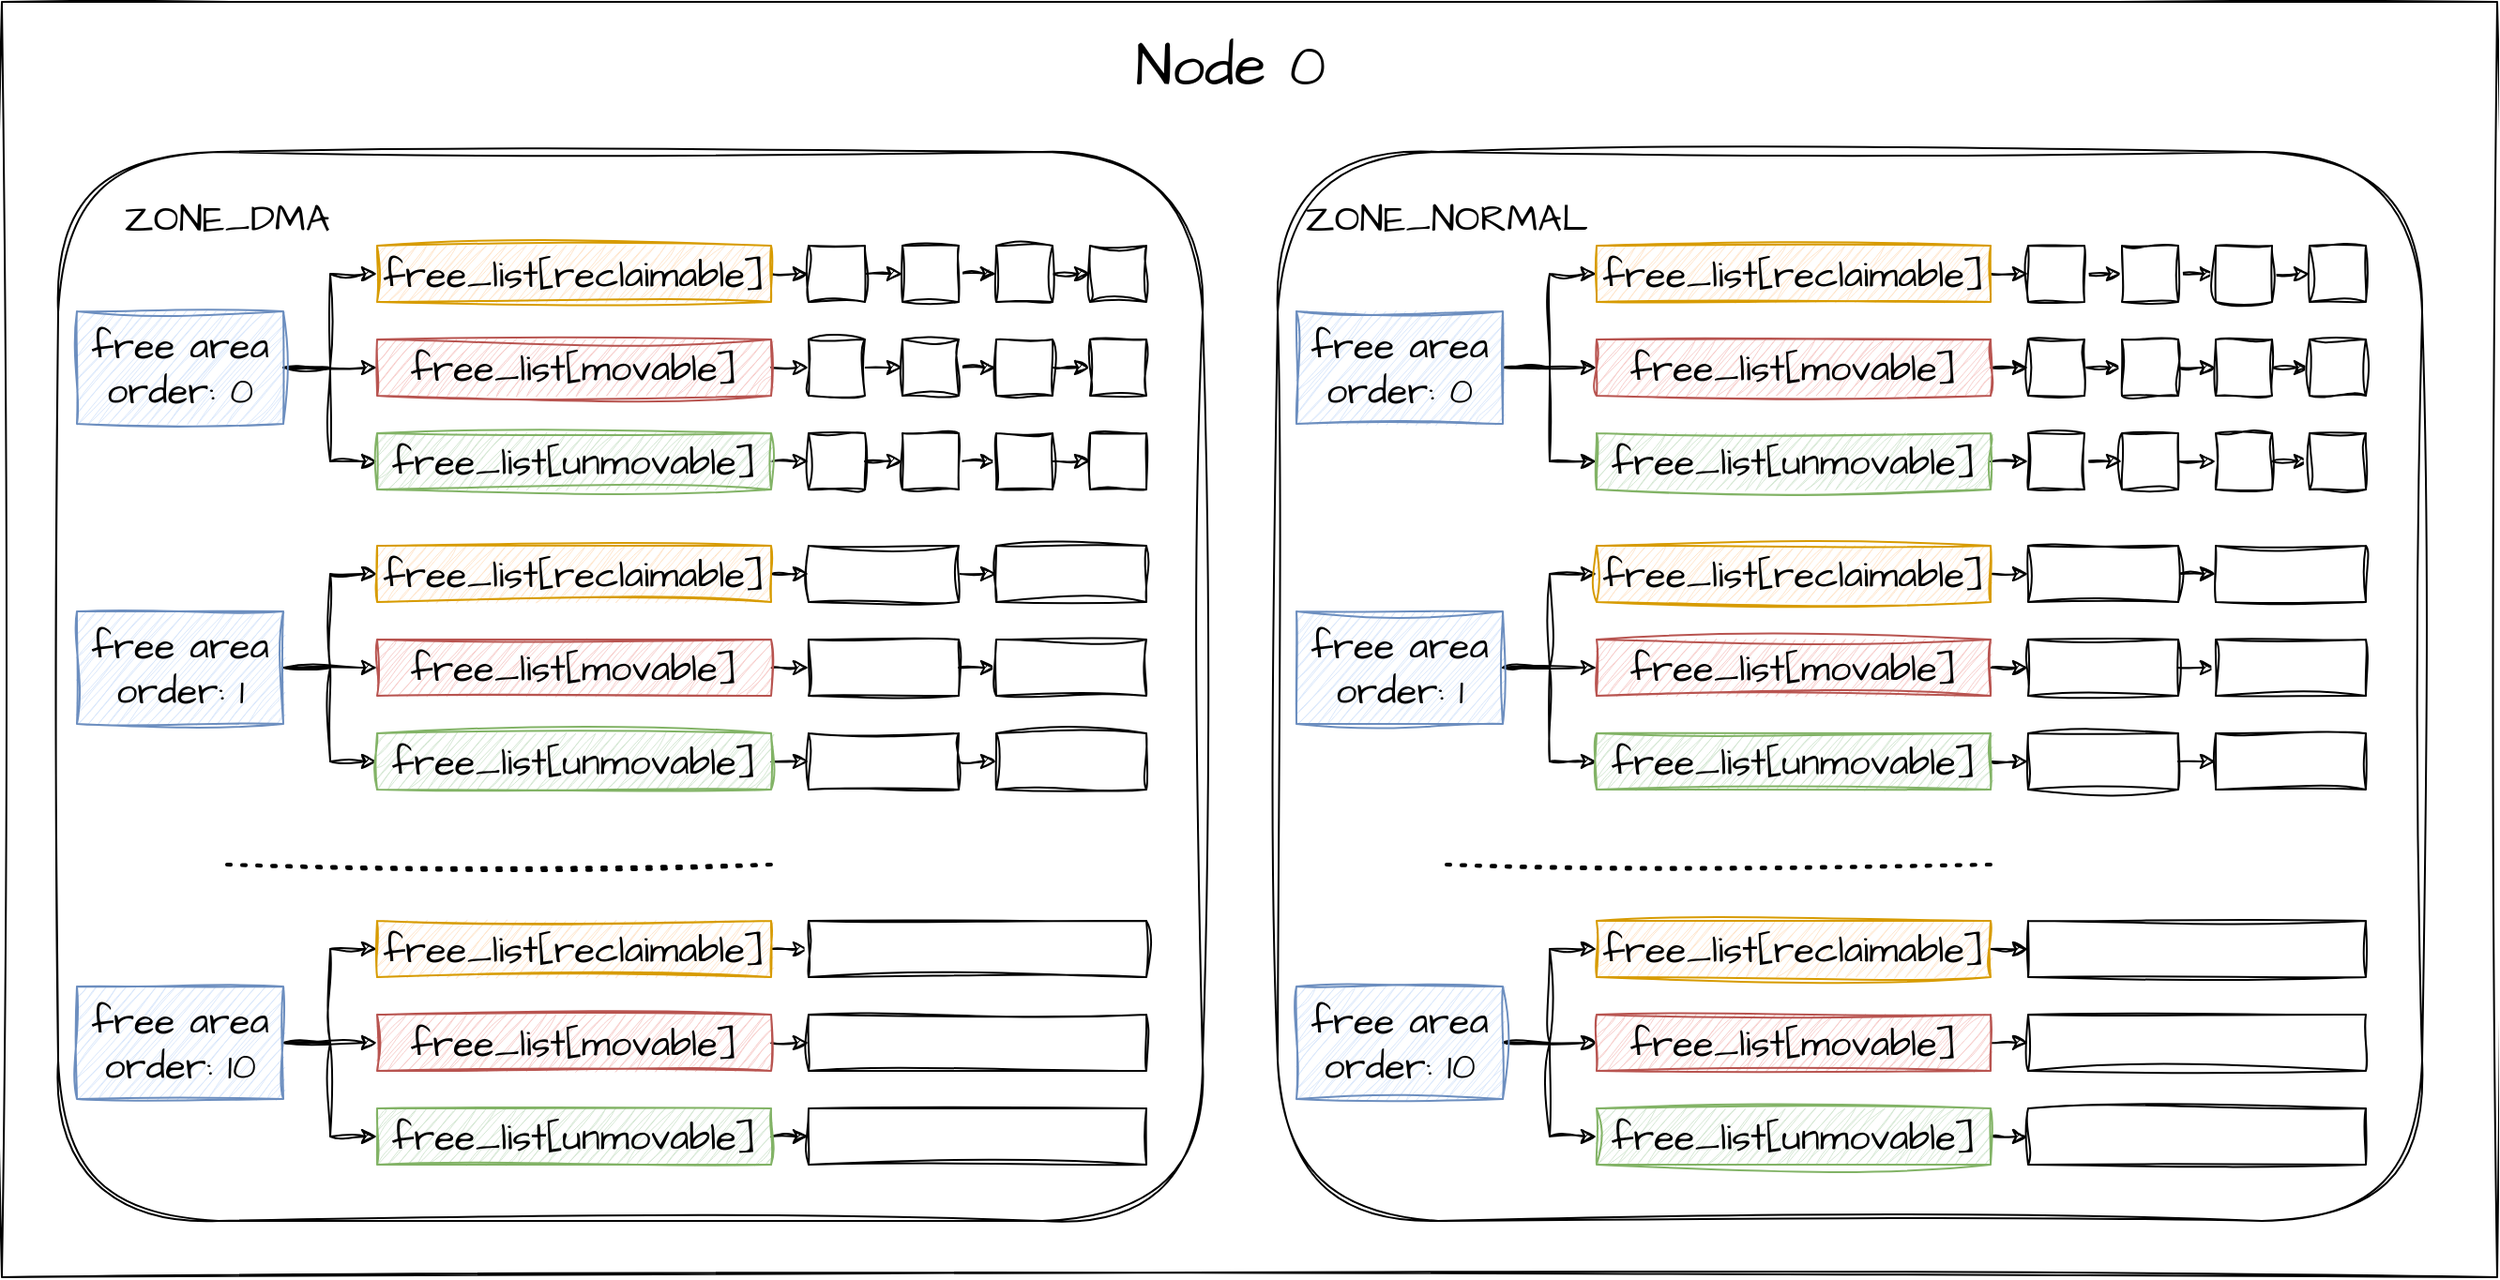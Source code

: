 <mxfile version="22.1.0" type="github">
  <diagram name="第 1 页" id="1tHfKR5lUKO5sqsqvvhd">
    <mxGraphModel dx="2074" dy="1118" grid="1" gridSize="10" guides="1" tooltips="1" connect="1" arrows="1" fold="1" page="1" pageScale="1" pageWidth="827" pageHeight="1169" math="0" shadow="0">
      <root>
        <mxCell id="0" />
        <mxCell id="1" parent="0" />
        <mxCell id="o2LRs6yvassGWaSGvIin-180" value="" style="rounded=0;whiteSpace=wrap;html=1;sketch=1;hachureGap=4;jiggle=2;curveFitting=1;fontFamily=Architects Daughter;fontSource=https%3A%2F%2Ffonts.googleapis.com%2Fcss%3Ffamily%3DArchitects%2BDaughter;fontSize=20;" parent="1" vertex="1">
          <mxGeometry x="60" y="240" width="1330" height="680" as="geometry" />
        </mxCell>
        <mxCell id="o2LRs6yvassGWaSGvIin-111" value="" style="rounded=1;whiteSpace=wrap;html=1;sketch=1;hachureGap=4;jiggle=2;curveFitting=1;fontFamily=Architects Daughter;fontSource=https%3A%2F%2Ffonts.googleapis.com%2Fcss%3Ffamily%3DArchitects%2BDaughter;fontSize=20;" parent="1" vertex="1">
          <mxGeometry x="90" y="320" width="610" height="570" as="geometry" />
        </mxCell>
        <mxCell id="o2LRs6yvassGWaSGvIin-38" style="edgeStyle=orthogonalEdgeStyle;rounded=0;sketch=1;hachureGap=4;jiggle=2;curveFitting=1;orthogonalLoop=1;jettySize=auto;html=1;exitX=1;exitY=0.5;exitDx=0;exitDy=0;entryX=0;entryY=0.5;entryDx=0;entryDy=0;fontFamily=Architects Daughter;fontSource=https%3A%2F%2Ffonts.googleapis.com%2Fcss%3Ffamily%3DArchitects%2BDaughter;fontSize=16;" parent="1" source="o2LRs6yvassGWaSGvIin-1" target="o2LRs6yvassGWaSGvIin-4" edge="1">
          <mxGeometry relative="1" as="geometry" />
        </mxCell>
        <mxCell id="o2LRs6yvassGWaSGvIin-40" style="edgeStyle=orthogonalEdgeStyle;rounded=0;sketch=1;hachureGap=4;jiggle=2;curveFitting=1;orthogonalLoop=1;jettySize=auto;html=1;exitX=1;exitY=0.5;exitDx=0;exitDy=0;entryX=0;entryY=0.5;entryDx=0;entryDy=0;fontFamily=Architects Daughter;fontSource=https%3A%2F%2Ffonts.googleapis.com%2Fcss%3Ffamily%3DArchitects%2BDaughter;fontSize=16;" parent="1" source="o2LRs6yvassGWaSGvIin-1" target="o2LRs6yvassGWaSGvIin-2" edge="1">
          <mxGeometry relative="1" as="geometry" />
        </mxCell>
        <mxCell id="o2LRs6yvassGWaSGvIin-41" style="edgeStyle=orthogonalEdgeStyle;rounded=0;sketch=1;hachureGap=4;jiggle=2;curveFitting=1;orthogonalLoop=1;jettySize=auto;html=1;exitX=1;exitY=0.5;exitDx=0;exitDy=0;entryX=0;entryY=0.5;entryDx=0;entryDy=0;fontFamily=Architects Daughter;fontSource=https%3A%2F%2Ffonts.googleapis.com%2Fcss%3Ffamily%3DArchitects%2BDaughter;fontSize=16;" parent="1" source="o2LRs6yvassGWaSGvIin-1" target="o2LRs6yvassGWaSGvIin-5" edge="1">
          <mxGeometry relative="1" as="geometry" />
        </mxCell>
        <mxCell id="o2LRs6yvassGWaSGvIin-1" value="free area&lt;br&gt;order: 0" style="rounded=0;whiteSpace=wrap;html=1;sketch=1;hachureGap=4;jiggle=2;curveFitting=1;fontFamily=Architects Daughter;fontSource=https%3A%2F%2Ffonts.googleapis.com%2Fcss%3Ffamily%3DArchitects%2BDaughter;fontSize=20;fillColor=#dae8fc;strokeColor=#6c8ebf;" parent="1" vertex="1">
          <mxGeometry x="100" y="405" width="110" height="60" as="geometry" />
        </mxCell>
        <mxCell id="o2LRs6yvassGWaSGvIin-42" style="edgeStyle=orthogonalEdgeStyle;rounded=0;sketch=1;hachureGap=4;jiggle=2;curveFitting=1;orthogonalLoop=1;jettySize=auto;html=1;exitX=1;exitY=0.5;exitDx=0;exitDy=0;entryX=0;entryY=0.5;entryDx=0;entryDy=0;fontFamily=Architects Daughter;fontSource=https%3A%2F%2Ffonts.googleapis.com%2Fcss%3Ffamily%3DArchitects%2BDaughter;fontSize=16;" parent="1" source="o2LRs6yvassGWaSGvIin-2" target="o2LRs6yvassGWaSGvIin-6" edge="1">
          <mxGeometry relative="1" as="geometry" />
        </mxCell>
        <mxCell id="o2LRs6yvassGWaSGvIin-2" value="free_list[reclaimable]" style="rounded=0;whiteSpace=wrap;html=1;sketch=1;hachureGap=4;jiggle=2;curveFitting=1;fontFamily=Architects Daughter;fontSource=https%3A%2F%2Ffonts.googleapis.com%2Fcss%3Ffamily%3DArchitects%2BDaughter;fontSize=20;fillColor=#ffe6cc;strokeColor=#d79b00;" parent="1" vertex="1">
          <mxGeometry x="260" y="370" width="210" height="30" as="geometry" />
        </mxCell>
        <mxCell id="o2LRs6yvassGWaSGvIin-46" style="edgeStyle=orthogonalEdgeStyle;rounded=0;sketch=1;hachureGap=4;jiggle=2;curveFitting=1;orthogonalLoop=1;jettySize=auto;html=1;exitX=1;exitY=0.5;exitDx=0;exitDy=0;entryX=0;entryY=0.5;entryDx=0;entryDy=0;fontFamily=Architects Daughter;fontSource=https%3A%2F%2Ffonts.googleapis.com%2Fcss%3Ffamily%3DArchitects%2BDaughter;fontSize=16;" parent="1" source="o2LRs6yvassGWaSGvIin-4" target="o2LRs6yvassGWaSGvIin-11" edge="1">
          <mxGeometry relative="1" as="geometry" />
        </mxCell>
        <mxCell id="o2LRs6yvassGWaSGvIin-4" value="free_list[movable]" style="rounded=0;whiteSpace=wrap;html=1;sketch=1;hachureGap=4;jiggle=2;curveFitting=1;fontFamily=Architects Daughter;fontSource=https%3A%2F%2Ffonts.googleapis.com%2Fcss%3Ffamily%3DArchitects%2BDaughter;fontSize=20;fillColor=#f8cecc;strokeColor=#b85450;" parent="1" vertex="1">
          <mxGeometry x="260" y="420" width="210" height="30" as="geometry" />
        </mxCell>
        <mxCell id="o2LRs6yvassGWaSGvIin-50" style="edgeStyle=orthogonalEdgeStyle;rounded=0;sketch=1;hachureGap=4;jiggle=2;curveFitting=1;orthogonalLoop=1;jettySize=auto;html=1;exitX=1;exitY=0.5;exitDx=0;exitDy=0;entryX=0;entryY=0.5;entryDx=0;entryDy=0;fontFamily=Architects Daughter;fontSource=https%3A%2F%2Ffonts.googleapis.com%2Fcss%3Ffamily%3DArchitects%2BDaughter;fontSize=16;" parent="1" source="o2LRs6yvassGWaSGvIin-5" target="o2LRs6yvassGWaSGvIin-15" edge="1">
          <mxGeometry relative="1" as="geometry" />
        </mxCell>
        <mxCell id="o2LRs6yvassGWaSGvIin-5" value="free_list[unmovable]" style="rounded=0;whiteSpace=wrap;html=1;sketch=1;hachureGap=4;jiggle=2;curveFitting=1;fontFamily=Architects Daughter;fontSource=https%3A%2F%2Ffonts.googleapis.com%2Fcss%3Ffamily%3DArchitects%2BDaughter;fontSize=20;fillColor=#d5e8d4;strokeColor=#82b366;" parent="1" vertex="1">
          <mxGeometry x="260" y="470" width="210" height="30" as="geometry" />
        </mxCell>
        <mxCell id="o2LRs6yvassGWaSGvIin-43" style="edgeStyle=orthogonalEdgeStyle;rounded=0;sketch=1;hachureGap=4;jiggle=2;curveFitting=1;orthogonalLoop=1;jettySize=auto;html=1;exitX=1;exitY=0.5;exitDx=0;exitDy=0;entryX=0;entryY=0.5;entryDx=0;entryDy=0;fontFamily=Architects Daughter;fontSource=https%3A%2F%2Ffonts.googleapis.com%2Fcss%3Ffamily%3DArchitects%2BDaughter;fontSize=16;" parent="1" source="o2LRs6yvassGWaSGvIin-6" target="o2LRs6yvassGWaSGvIin-7" edge="1">
          <mxGeometry relative="1" as="geometry" />
        </mxCell>
        <mxCell id="o2LRs6yvassGWaSGvIin-6" value="" style="rounded=0;whiteSpace=wrap;html=1;sketch=1;hachureGap=4;jiggle=2;curveFitting=1;fontFamily=Architects Daughter;fontSource=https%3A%2F%2Ffonts.googleapis.com%2Fcss%3Ffamily%3DArchitects%2BDaughter;fontSize=20;" parent="1" vertex="1">
          <mxGeometry x="490" y="370" width="30" height="30" as="geometry" />
        </mxCell>
        <mxCell id="o2LRs6yvassGWaSGvIin-44" style="edgeStyle=orthogonalEdgeStyle;rounded=0;sketch=1;hachureGap=4;jiggle=2;curveFitting=1;orthogonalLoop=1;jettySize=auto;html=1;exitX=1;exitY=0.5;exitDx=0;exitDy=0;entryX=0;entryY=0.5;entryDx=0;entryDy=0;fontFamily=Architects Daughter;fontSource=https%3A%2F%2Ffonts.googleapis.com%2Fcss%3Ffamily%3DArchitects%2BDaughter;fontSize=16;" parent="1" source="o2LRs6yvassGWaSGvIin-7" target="o2LRs6yvassGWaSGvIin-8" edge="1">
          <mxGeometry relative="1" as="geometry" />
        </mxCell>
        <mxCell id="o2LRs6yvassGWaSGvIin-7" value="" style="rounded=0;whiteSpace=wrap;html=1;sketch=1;hachureGap=4;jiggle=2;curveFitting=1;fontFamily=Architects Daughter;fontSource=https%3A%2F%2Ffonts.googleapis.com%2Fcss%3Ffamily%3DArchitects%2BDaughter;fontSize=20;" parent="1" vertex="1">
          <mxGeometry x="540" y="370" width="30" height="30" as="geometry" />
        </mxCell>
        <mxCell id="o2LRs6yvassGWaSGvIin-45" style="edgeStyle=orthogonalEdgeStyle;rounded=0;sketch=1;hachureGap=4;jiggle=2;curveFitting=1;orthogonalLoop=1;jettySize=auto;html=1;exitX=1;exitY=0.5;exitDx=0;exitDy=0;entryX=0;entryY=0.5;entryDx=0;entryDy=0;fontFamily=Architects Daughter;fontSource=https%3A%2F%2Ffonts.googleapis.com%2Fcss%3Ffamily%3DArchitects%2BDaughter;fontSize=16;" parent="1" source="o2LRs6yvassGWaSGvIin-8" target="o2LRs6yvassGWaSGvIin-9" edge="1">
          <mxGeometry relative="1" as="geometry" />
        </mxCell>
        <mxCell id="o2LRs6yvassGWaSGvIin-8" value="" style="rounded=0;whiteSpace=wrap;html=1;sketch=1;hachureGap=4;jiggle=2;curveFitting=1;fontFamily=Architects Daughter;fontSource=https%3A%2F%2Ffonts.googleapis.com%2Fcss%3Ffamily%3DArchitects%2BDaughter;fontSize=20;" parent="1" vertex="1">
          <mxGeometry x="590" y="370" width="30" height="30" as="geometry" />
        </mxCell>
        <mxCell id="o2LRs6yvassGWaSGvIin-9" value="" style="rounded=0;whiteSpace=wrap;html=1;sketch=1;hachureGap=4;jiggle=2;curveFitting=1;fontFamily=Architects Daughter;fontSource=https%3A%2F%2Ffonts.googleapis.com%2Fcss%3Ffamily%3DArchitects%2BDaughter;fontSize=20;" parent="1" vertex="1">
          <mxGeometry x="640" y="370" width="30" height="30" as="geometry" />
        </mxCell>
        <mxCell id="o2LRs6yvassGWaSGvIin-47" style="edgeStyle=orthogonalEdgeStyle;rounded=0;sketch=1;hachureGap=4;jiggle=2;curveFitting=1;orthogonalLoop=1;jettySize=auto;html=1;exitX=1;exitY=0.5;exitDx=0;exitDy=0;entryX=0;entryY=0.5;entryDx=0;entryDy=0;fontFamily=Architects Daughter;fontSource=https%3A%2F%2Ffonts.googleapis.com%2Fcss%3Ffamily%3DArchitects%2BDaughter;fontSize=16;" parent="1" source="o2LRs6yvassGWaSGvIin-11" target="o2LRs6yvassGWaSGvIin-12" edge="1">
          <mxGeometry relative="1" as="geometry" />
        </mxCell>
        <mxCell id="o2LRs6yvassGWaSGvIin-11" value="" style="rounded=0;whiteSpace=wrap;html=1;sketch=1;hachureGap=4;jiggle=2;curveFitting=1;fontFamily=Architects Daughter;fontSource=https%3A%2F%2Ffonts.googleapis.com%2Fcss%3Ffamily%3DArchitects%2BDaughter;fontSize=20;" parent="1" vertex="1">
          <mxGeometry x="490" y="420" width="30" height="30" as="geometry" />
        </mxCell>
        <mxCell id="o2LRs6yvassGWaSGvIin-48" style="edgeStyle=orthogonalEdgeStyle;rounded=0;sketch=1;hachureGap=4;jiggle=2;curveFitting=1;orthogonalLoop=1;jettySize=auto;html=1;exitX=1;exitY=0.5;exitDx=0;exitDy=0;entryX=0;entryY=0.5;entryDx=0;entryDy=0;fontFamily=Architects Daughter;fontSource=https%3A%2F%2Ffonts.googleapis.com%2Fcss%3Ffamily%3DArchitects%2BDaughter;fontSize=16;" parent="1" source="o2LRs6yvassGWaSGvIin-12" target="o2LRs6yvassGWaSGvIin-13" edge="1">
          <mxGeometry relative="1" as="geometry" />
        </mxCell>
        <mxCell id="o2LRs6yvassGWaSGvIin-12" value="" style="rounded=0;whiteSpace=wrap;html=1;sketch=1;hachureGap=4;jiggle=2;curveFitting=1;fontFamily=Architects Daughter;fontSource=https%3A%2F%2Ffonts.googleapis.com%2Fcss%3Ffamily%3DArchitects%2BDaughter;fontSize=20;" parent="1" vertex="1">
          <mxGeometry x="540" y="420" width="30" height="30" as="geometry" />
        </mxCell>
        <mxCell id="o2LRs6yvassGWaSGvIin-49" style="edgeStyle=orthogonalEdgeStyle;rounded=0;sketch=1;hachureGap=4;jiggle=2;curveFitting=1;orthogonalLoop=1;jettySize=auto;html=1;exitX=1;exitY=0.5;exitDx=0;exitDy=0;entryX=0;entryY=0.5;entryDx=0;entryDy=0;fontFamily=Architects Daughter;fontSource=https%3A%2F%2Ffonts.googleapis.com%2Fcss%3Ffamily%3DArchitects%2BDaughter;fontSize=16;" parent="1" source="o2LRs6yvassGWaSGvIin-13" target="o2LRs6yvassGWaSGvIin-14" edge="1">
          <mxGeometry relative="1" as="geometry" />
        </mxCell>
        <mxCell id="o2LRs6yvassGWaSGvIin-13" value="" style="rounded=0;whiteSpace=wrap;html=1;sketch=1;hachureGap=4;jiggle=2;curveFitting=1;fontFamily=Architects Daughter;fontSource=https%3A%2F%2Ffonts.googleapis.com%2Fcss%3Ffamily%3DArchitects%2BDaughter;fontSize=20;" parent="1" vertex="1">
          <mxGeometry x="590" y="420" width="30" height="30" as="geometry" />
        </mxCell>
        <mxCell id="o2LRs6yvassGWaSGvIin-14" value="" style="rounded=0;whiteSpace=wrap;html=1;sketch=1;hachureGap=4;jiggle=2;curveFitting=1;fontFamily=Architects Daughter;fontSource=https%3A%2F%2Ffonts.googleapis.com%2Fcss%3Ffamily%3DArchitects%2BDaughter;fontSize=20;" parent="1" vertex="1">
          <mxGeometry x="640" y="420" width="30" height="30" as="geometry" />
        </mxCell>
        <mxCell id="o2LRs6yvassGWaSGvIin-51" style="edgeStyle=orthogonalEdgeStyle;rounded=0;sketch=1;hachureGap=4;jiggle=2;curveFitting=1;orthogonalLoop=1;jettySize=auto;html=1;exitX=1;exitY=0.5;exitDx=0;exitDy=0;entryX=0;entryY=0.5;entryDx=0;entryDy=0;fontFamily=Architects Daughter;fontSource=https%3A%2F%2Ffonts.googleapis.com%2Fcss%3Ffamily%3DArchitects%2BDaughter;fontSize=16;" parent="1" source="o2LRs6yvassGWaSGvIin-15" target="o2LRs6yvassGWaSGvIin-16" edge="1">
          <mxGeometry relative="1" as="geometry" />
        </mxCell>
        <mxCell id="o2LRs6yvassGWaSGvIin-15" value="" style="rounded=0;whiteSpace=wrap;html=1;sketch=1;hachureGap=4;jiggle=2;curveFitting=1;fontFamily=Architects Daughter;fontSource=https%3A%2F%2Ffonts.googleapis.com%2Fcss%3Ffamily%3DArchitects%2BDaughter;fontSize=20;" parent="1" vertex="1">
          <mxGeometry x="490" y="470" width="30" height="30" as="geometry" />
        </mxCell>
        <mxCell id="o2LRs6yvassGWaSGvIin-52" style="edgeStyle=orthogonalEdgeStyle;rounded=0;sketch=1;hachureGap=4;jiggle=2;curveFitting=1;orthogonalLoop=1;jettySize=auto;html=1;exitX=1;exitY=0.5;exitDx=0;exitDy=0;entryX=0;entryY=0.5;entryDx=0;entryDy=0;fontFamily=Architects Daughter;fontSource=https%3A%2F%2Ffonts.googleapis.com%2Fcss%3Ffamily%3DArchitects%2BDaughter;fontSize=16;" parent="1" source="o2LRs6yvassGWaSGvIin-16" target="o2LRs6yvassGWaSGvIin-17" edge="1">
          <mxGeometry relative="1" as="geometry" />
        </mxCell>
        <mxCell id="o2LRs6yvassGWaSGvIin-16" value="" style="rounded=0;whiteSpace=wrap;html=1;sketch=1;hachureGap=4;jiggle=2;curveFitting=1;fontFamily=Architects Daughter;fontSource=https%3A%2F%2Ffonts.googleapis.com%2Fcss%3Ffamily%3DArchitects%2BDaughter;fontSize=20;" parent="1" vertex="1">
          <mxGeometry x="540" y="470" width="30" height="30" as="geometry" />
        </mxCell>
        <mxCell id="o2LRs6yvassGWaSGvIin-53" style="edgeStyle=orthogonalEdgeStyle;rounded=0;sketch=1;hachureGap=4;jiggle=2;curveFitting=1;orthogonalLoop=1;jettySize=auto;html=1;exitX=1;exitY=0.5;exitDx=0;exitDy=0;entryX=0;entryY=0.5;entryDx=0;entryDy=0;fontFamily=Architects Daughter;fontSource=https%3A%2F%2Ffonts.googleapis.com%2Fcss%3Ffamily%3DArchitects%2BDaughter;fontSize=16;" parent="1" source="o2LRs6yvassGWaSGvIin-17" target="o2LRs6yvassGWaSGvIin-18" edge="1">
          <mxGeometry relative="1" as="geometry" />
        </mxCell>
        <mxCell id="o2LRs6yvassGWaSGvIin-17" value="" style="rounded=0;whiteSpace=wrap;html=1;sketch=1;hachureGap=4;jiggle=2;curveFitting=1;fontFamily=Architects Daughter;fontSource=https%3A%2F%2Ffonts.googleapis.com%2Fcss%3Ffamily%3DArchitects%2BDaughter;fontSize=20;" parent="1" vertex="1">
          <mxGeometry x="590" y="470" width="30" height="30" as="geometry" />
        </mxCell>
        <mxCell id="o2LRs6yvassGWaSGvIin-18" value="" style="rounded=0;whiteSpace=wrap;html=1;sketch=1;hachureGap=4;jiggle=2;curveFitting=1;fontFamily=Architects Daughter;fontSource=https%3A%2F%2Ffonts.googleapis.com%2Fcss%3Ffamily%3DArchitects%2BDaughter;fontSize=20;" parent="1" vertex="1">
          <mxGeometry x="640" y="470" width="30" height="30" as="geometry" />
        </mxCell>
        <mxCell id="o2LRs6yvassGWaSGvIin-54" style="edgeStyle=orthogonalEdgeStyle;rounded=0;sketch=1;hachureGap=4;jiggle=2;curveFitting=1;orthogonalLoop=1;jettySize=auto;html=1;exitX=1;exitY=0.5;exitDx=0;exitDy=0;entryX=0;entryY=0.5;entryDx=0;entryDy=0;fontFamily=Architects Daughter;fontSource=https%3A%2F%2Ffonts.googleapis.com%2Fcss%3Ffamily%3DArchitects%2BDaughter;fontSize=16;" parent="1" source="o2LRs6yvassGWaSGvIin-57" target="o2LRs6yvassGWaSGvIin-61" edge="1">
          <mxGeometry relative="1" as="geometry" />
        </mxCell>
        <mxCell id="o2LRs6yvassGWaSGvIin-55" style="edgeStyle=orthogonalEdgeStyle;rounded=0;sketch=1;hachureGap=4;jiggle=2;curveFitting=1;orthogonalLoop=1;jettySize=auto;html=1;exitX=1;exitY=0.5;exitDx=0;exitDy=0;entryX=0;entryY=0.5;entryDx=0;entryDy=0;fontFamily=Architects Daughter;fontSource=https%3A%2F%2Ffonts.googleapis.com%2Fcss%3Ffamily%3DArchitects%2BDaughter;fontSize=16;" parent="1" source="o2LRs6yvassGWaSGvIin-57" target="o2LRs6yvassGWaSGvIin-59" edge="1">
          <mxGeometry relative="1" as="geometry" />
        </mxCell>
        <mxCell id="o2LRs6yvassGWaSGvIin-56" style="edgeStyle=orthogonalEdgeStyle;rounded=0;sketch=1;hachureGap=4;jiggle=2;curveFitting=1;orthogonalLoop=1;jettySize=auto;html=1;exitX=1;exitY=0.5;exitDx=0;exitDy=0;entryX=0;entryY=0.5;entryDx=0;entryDy=0;fontFamily=Architects Daughter;fontSource=https%3A%2F%2Ffonts.googleapis.com%2Fcss%3Ffamily%3DArchitects%2BDaughter;fontSize=16;" parent="1" source="o2LRs6yvassGWaSGvIin-57" target="o2LRs6yvassGWaSGvIin-63" edge="1">
          <mxGeometry relative="1" as="geometry" />
        </mxCell>
        <mxCell id="o2LRs6yvassGWaSGvIin-57" value="free area&lt;br&gt;order: 1" style="rounded=0;whiteSpace=wrap;html=1;sketch=1;hachureGap=4;jiggle=2;curveFitting=1;fontFamily=Architects Daughter;fontSource=https%3A%2F%2Ffonts.googleapis.com%2Fcss%3Ffamily%3DArchitects%2BDaughter;fontSize=20;fillColor=#dae8fc;strokeColor=#6c8ebf;" parent="1" vertex="1">
          <mxGeometry x="100" y="565" width="110" height="60" as="geometry" />
        </mxCell>
        <mxCell id="o2LRs6yvassGWaSGvIin-58" style="edgeStyle=orthogonalEdgeStyle;rounded=0;sketch=1;hachureGap=4;jiggle=2;curveFitting=1;orthogonalLoop=1;jettySize=auto;html=1;exitX=1;exitY=0.5;exitDx=0;exitDy=0;entryX=0;entryY=0.5;entryDx=0;entryDy=0;fontFamily=Architects Daughter;fontSource=https%3A%2F%2Ffonts.googleapis.com%2Fcss%3Ffamily%3DArchitects%2BDaughter;fontSize=16;" parent="1" source="o2LRs6yvassGWaSGvIin-59" target="o2LRs6yvassGWaSGvIin-65" edge="1">
          <mxGeometry relative="1" as="geometry" />
        </mxCell>
        <mxCell id="o2LRs6yvassGWaSGvIin-59" value="free_list[reclaimable]" style="rounded=0;whiteSpace=wrap;html=1;sketch=1;hachureGap=4;jiggle=2;curveFitting=1;fontFamily=Architects Daughter;fontSource=https%3A%2F%2Ffonts.googleapis.com%2Fcss%3Ffamily%3DArchitects%2BDaughter;fontSize=20;fillColor=#ffe6cc;strokeColor=#d79b00;" parent="1" vertex="1">
          <mxGeometry x="260" y="530" width="210" height="30" as="geometry" />
        </mxCell>
        <mxCell id="o2LRs6yvassGWaSGvIin-60" style="edgeStyle=orthogonalEdgeStyle;rounded=0;sketch=1;hachureGap=4;jiggle=2;curveFitting=1;orthogonalLoop=1;jettySize=auto;html=1;exitX=1;exitY=0.5;exitDx=0;exitDy=0;entryX=0;entryY=0.5;entryDx=0;entryDy=0;fontFamily=Architects Daughter;fontSource=https%3A%2F%2Ffonts.googleapis.com%2Fcss%3Ffamily%3DArchitects%2BDaughter;fontSize=16;" parent="1" source="o2LRs6yvassGWaSGvIin-61" target="o2LRs6yvassGWaSGvIin-72" edge="1">
          <mxGeometry relative="1" as="geometry" />
        </mxCell>
        <mxCell id="o2LRs6yvassGWaSGvIin-61" value="free_list[movable]" style="rounded=0;whiteSpace=wrap;html=1;sketch=1;hachureGap=4;jiggle=2;curveFitting=1;fontFamily=Architects Daughter;fontSource=https%3A%2F%2Ffonts.googleapis.com%2Fcss%3Ffamily%3DArchitects%2BDaughter;fontSize=20;fillColor=#f8cecc;strokeColor=#b85450;" parent="1" vertex="1">
          <mxGeometry x="260" y="580" width="210" height="30" as="geometry" />
        </mxCell>
        <mxCell id="o2LRs6yvassGWaSGvIin-62" style="edgeStyle=orthogonalEdgeStyle;rounded=0;sketch=1;hachureGap=4;jiggle=2;curveFitting=1;orthogonalLoop=1;jettySize=auto;html=1;exitX=1;exitY=0.5;exitDx=0;exitDy=0;entryX=0;entryY=0.5;entryDx=0;entryDy=0;fontFamily=Architects Daughter;fontSource=https%3A%2F%2Ffonts.googleapis.com%2Fcss%3Ffamily%3DArchitects%2BDaughter;fontSize=16;" parent="1" source="o2LRs6yvassGWaSGvIin-63" target="o2LRs6yvassGWaSGvIin-79" edge="1">
          <mxGeometry relative="1" as="geometry" />
        </mxCell>
        <mxCell id="o2LRs6yvassGWaSGvIin-63" value="free_list[unmovable]" style="rounded=0;whiteSpace=wrap;html=1;sketch=1;hachureGap=4;jiggle=2;curveFitting=1;fontFamily=Architects Daughter;fontSource=https%3A%2F%2Ffonts.googleapis.com%2Fcss%3Ffamily%3DArchitects%2BDaughter;fontSize=20;fillColor=#d5e8d4;strokeColor=#82b366;" parent="1" vertex="1">
          <mxGeometry x="260" y="630" width="210" height="30" as="geometry" />
        </mxCell>
        <mxCell id="o2LRs6yvassGWaSGvIin-86" style="edgeStyle=orthogonalEdgeStyle;rounded=0;sketch=1;hachureGap=4;jiggle=2;curveFitting=1;orthogonalLoop=1;jettySize=auto;html=1;exitX=1;exitY=0.5;exitDx=0;exitDy=0;entryX=0;entryY=0.5;entryDx=0;entryDy=0;fontFamily=Architects Daughter;fontSource=https%3A%2F%2Ffonts.googleapis.com%2Fcss%3Ffamily%3DArchitects%2BDaughter;fontSize=16;" parent="1" source="o2LRs6yvassGWaSGvIin-65" target="o2LRs6yvassGWaSGvIin-70" edge="1">
          <mxGeometry relative="1" as="geometry" />
        </mxCell>
        <mxCell id="o2LRs6yvassGWaSGvIin-65" value="" style="rounded=0;whiteSpace=wrap;html=1;sketch=1;hachureGap=4;jiggle=2;curveFitting=1;fontFamily=Architects Daughter;fontSource=https%3A%2F%2Ffonts.googleapis.com%2Fcss%3Ffamily%3DArchitects%2BDaughter;fontSize=20;" parent="1" vertex="1">
          <mxGeometry x="490" y="530" width="80" height="30" as="geometry" />
        </mxCell>
        <mxCell id="o2LRs6yvassGWaSGvIin-70" value="" style="rounded=0;whiteSpace=wrap;html=1;sketch=1;hachureGap=4;jiggle=2;curveFitting=1;fontFamily=Architects Daughter;fontSource=https%3A%2F%2Ffonts.googleapis.com%2Fcss%3Ffamily%3DArchitects%2BDaughter;fontSize=20;" parent="1" vertex="1">
          <mxGeometry x="590" y="530" width="80" height="30" as="geometry" />
        </mxCell>
        <mxCell id="o2LRs6yvassGWaSGvIin-87" style="edgeStyle=orthogonalEdgeStyle;rounded=0;sketch=1;hachureGap=4;jiggle=2;curveFitting=1;orthogonalLoop=1;jettySize=auto;html=1;exitX=1;exitY=0.5;exitDx=0;exitDy=0;entryX=0;entryY=0.5;entryDx=0;entryDy=0;fontFamily=Architects Daughter;fontSource=https%3A%2F%2Ffonts.googleapis.com%2Fcss%3Ffamily%3DArchitects%2BDaughter;fontSize=16;" parent="1" source="o2LRs6yvassGWaSGvIin-72" target="o2LRs6yvassGWaSGvIin-77" edge="1">
          <mxGeometry relative="1" as="geometry" />
        </mxCell>
        <mxCell id="o2LRs6yvassGWaSGvIin-72" value="" style="rounded=0;whiteSpace=wrap;html=1;sketch=1;hachureGap=4;jiggle=2;curveFitting=1;fontFamily=Architects Daughter;fontSource=https%3A%2F%2Ffonts.googleapis.com%2Fcss%3Ffamily%3DArchitects%2BDaughter;fontSize=20;" parent="1" vertex="1">
          <mxGeometry x="490" y="580" width="80" height="30" as="geometry" />
        </mxCell>
        <mxCell id="o2LRs6yvassGWaSGvIin-77" value="" style="rounded=0;whiteSpace=wrap;html=1;sketch=1;hachureGap=4;jiggle=2;curveFitting=1;fontFamily=Architects Daughter;fontSource=https%3A%2F%2Ffonts.googleapis.com%2Fcss%3Ffamily%3DArchitects%2BDaughter;fontSize=20;" parent="1" vertex="1">
          <mxGeometry x="590" y="580" width="80" height="30" as="geometry" />
        </mxCell>
        <mxCell id="o2LRs6yvassGWaSGvIin-88" style="edgeStyle=orthogonalEdgeStyle;rounded=0;sketch=1;hachureGap=4;jiggle=2;curveFitting=1;orthogonalLoop=1;jettySize=auto;html=1;exitX=1;exitY=0.5;exitDx=0;exitDy=0;entryX=0;entryY=0.5;entryDx=0;entryDy=0;fontFamily=Architects Daughter;fontSource=https%3A%2F%2Ffonts.googleapis.com%2Fcss%3Ffamily%3DArchitects%2BDaughter;fontSize=16;" parent="1" source="o2LRs6yvassGWaSGvIin-79" target="o2LRs6yvassGWaSGvIin-84" edge="1">
          <mxGeometry relative="1" as="geometry" />
        </mxCell>
        <mxCell id="o2LRs6yvassGWaSGvIin-79" value="" style="rounded=0;whiteSpace=wrap;html=1;sketch=1;hachureGap=4;jiggle=2;curveFitting=1;fontFamily=Architects Daughter;fontSource=https%3A%2F%2Ffonts.googleapis.com%2Fcss%3Ffamily%3DArchitects%2BDaughter;fontSize=20;" parent="1" vertex="1">
          <mxGeometry x="490" y="630" width="80" height="30" as="geometry" />
        </mxCell>
        <mxCell id="o2LRs6yvassGWaSGvIin-84" value="" style="rounded=0;whiteSpace=wrap;html=1;sketch=1;hachureGap=4;jiggle=2;curveFitting=1;fontFamily=Architects Daughter;fontSource=https%3A%2F%2Ffonts.googleapis.com%2Fcss%3Ffamily%3DArchitects%2BDaughter;fontSize=20;" parent="1" vertex="1">
          <mxGeometry x="590" y="630" width="80" height="30" as="geometry" />
        </mxCell>
        <mxCell id="o2LRs6yvassGWaSGvIin-89" style="edgeStyle=orthogonalEdgeStyle;rounded=0;sketch=1;hachureGap=4;jiggle=2;curveFitting=1;orthogonalLoop=1;jettySize=auto;html=1;exitX=1;exitY=0.5;exitDx=0;exitDy=0;entryX=0;entryY=0.5;entryDx=0;entryDy=0;fontFamily=Architects Daughter;fontSource=https%3A%2F%2Ffonts.googleapis.com%2Fcss%3Ffamily%3DArchitects%2BDaughter;fontSize=16;" parent="1" source="o2LRs6yvassGWaSGvIin-92" target="o2LRs6yvassGWaSGvIin-96" edge="1">
          <mxGeometry relative="1" as="geometry" />
        </mxCell>
        <mxCell id="o2LRs6yvassGWaSGvIin-90" style="edgeStyle=orthogonalEdgeStyle;rounded=0;sketch=1;hachureGap=4;jiggle=2;curveFitting=1;orthogonalLoop=1;jettySize=auto;html=1;exitX=1;exitY=0.5;exitDx=0;exitDy=0;entryX=0;entryY=0.5;entryDx=0;entryDy=0;fontFamily=Architects Daughter;fontSource=https%3A%2F%2Ffonts.googleapis.com%2Fcss%3Ffamily%3DArchitects%2BDaughter;fontSize=16;" parent="1" source="o2LRs6yvassGWaSGvIin-92" target="o2LRs6yvassGWaSGvIin-94" edge="1">
          <mxGeometry relative="1" as="geometry" />
        </mxCell>
        <mxCell id="o2LRs6yvassGWaSGvIin-91" style="edgeStyle=orthogonalEdgeStyle;rounded=0;sketch=1;hachureGap=4;jiggle=2;curveFitting=1;orthogonalLoop=1;jettySize=auto;html=1;exitX=1;exitY=0.5;exitDx=0;exitDy=0;entryX=0;entryY=0.5;entryDx=0;entryDy=0;fontFamily=Architects Daughter;fontSource=https%3A%2F%2Ffonts.googleapis.com%2Fcss%3Ffamily%3DArchitects%2BDaughter;fontSize=16;" parent="1" source="o2LRs6yvassGWaSGvIin-92" target="o2LRs6yvassGWaSGvIin-98" edge="1">
          <mxGeometry relative="1" as="geometry" />
        </mxCell>
        <mxCell id="o2LRs6yvassGWaSGvIin-92" value="free area&lt;br&gt;order: 10" style="rounded=0;whiteSpace=wrap;html=1;sketch=1;hachureGap=4;jiggle=2;curveFitting=1;fontFamily=Architects Daughter;fontSource=https%3A%2F%2Ffonts.googleapis.com%2Fcss%3Ffamily%3DArchitects%2BDaughter;fontSize=20;fillColor=#dae8fc;strokeColor=#6c8ebf;" parent="1" vertex="1">
          <mxGeometry x="100" y="765" width="110" height="60" as="geometry" />
        </mxCell>
        <mxCell id="o2LRs6yvassGWaSGvIin-93" style="edgeStyle=orthogonalEdgeStyle;rounded=0;sketch=1;hachureGap=4;jiggle=2;curveFitting=1;orthogonalLoop=1;jettySize=auto;html=1;exitX=1;exitY=0.5;exitDx=0;exitDy=0;entryX=0;entryY=0.5;entryDx=0;entryDy=0;fontFamily=Architects Daughter;fontSource=https%3A%2F%2Ffonts.googleapis.com%2Fcss%3Ffamily%3DArchitects%2BDaughter;fontSize=16;" parent="1" source="o2LRs6yvassGWaSGvIin-94" target="o2LRs6yvassGWaSGvIin-100" edge="1">
          <mxGeometry relative="1" as="geometry" />
        </mxCell>
        <mxCell id="o2LRs6yvassGWaSGvIin-94" value="free_list[reclaimable]" style="rounded=0;whiteSpace=wrap;html=1;sketch=1;hachureGap=4;jiggle=2;curveFitting=1;fontFamily=Architects Daughter;fontSource=https%3A%2F%2Ffonts.googleapis.com%2Fcss%3Ffamily%3DArchitects%2BDaughter;fontSize=20;fillColor=#ffe6cc;strokeColor=#d79b00;" parent="1" vertex="1">
          <mxGeometry x="260" y="730" width="210" height="30" as="geometry" />
        </mxCell>
        <mxCell id="o2LRs6yvassGWaSGvIin-95" style="edgeStyle=orthogonalEdgeStyle;rounded=0;sketch=1;hachureGap=4;jiggle=2;curveFitting=1;orthogonalLoop=1;jettySize=auto;html=1;exitX=1;exitY=0.5;exitDx=0;exitDy=0;entryX=0;entryY=0.5;entryDx=0;entryDy=0;fontFamily=Architects Daughter;fontSource=https%3A%2F%2Ffonts.googleapis.com%2Fcss%3Ffamily%3DArchitects%2BDaughter;fontSize=16;" parent="1" source="o2LRs6yvassGWaSGvIin-96" target="o2LRs6yvassGWaSGvIin-103" edge="1">
          <mxGeometry relative="1" as="geometry" />
        </mxCell>
        <mxCell id="o2LRs6yvassGWaSGvIin-96" value="free_list[movable]" style="rounded=0;whiteSpace=wrap;html=1;sketch=1;hachureGap=4;jiggle=2;curveFitting=1;fontFamily=Architects Daughter;fontSource=https%3A%2F%2Ffonts.googleapis.com%2Fcss%3Ffamily%3DArchitects%2BDaughter;fontSize=20;fillColor=#f8cecc;strokeColor=#b85450;" parent="1" vertex="1">
          <mxGeometry x="260" y="780" width="210" height="30" as="geometry" />
        </mxCell>
        <mxCell id="o2LRs6yvassGWaSGvIin-97" style="edgeStyle=orthogonalEdgeStyle;rounded=0;sketch=1;hachureGap=4;jiggle=2;curveFitting=1;orthogonalLoop=1;jettySize=auto;html=1;exitX=1;exitY=0.5;exitDx=0;exitDy=0;entryX=0;entryY=0.5;entryDx=0;entryDy=0;fontFamily=Architects Daughter;fontSource=https%3A%2F%2Ffonts.googleapis.com%2Fcss%3Ffamily%3DArchitects%2BDaughter;fontSize=16;" parent="1" source="o2LRs6yvassGWaSGvIin-98" target="o2LRs6yvassGWaSGvIin-106" edge="1">
          <mxGeometry relative="1" as="geometry" />
        </mxCell>
        <mxCell id="o2LRs6yvassGWaSGvIin-98" value="free_list[unmovable]" style="rounded=0;whiteSpace=wrap;html=1;sketch=1;hachureGap=4;jiggle=2;curveFitting=1;fontFamily=Architects Daughter;fontSource=https%3A%2F%2Ffonts.googleapis.com%2Fcss%3Ffamily%3DArchitects%2BDaughter;fontSize=20;fillColor=#d5e8d4;strokeColor=#82b366;" parent="1" vertex="1">
          <mxGeometry x="260" y="830" width="210" height="30" as="geometry" />
        </mxCell>
        <mxCell id="o2LRs6yvassGWaSGvIin-100" value="" style="rounded=0;whiteSpace=wrap;html=1;sketch=1;hachureGap=4;jiggle=2;curveFitting=1;fontFamily=Architects Daughter;fontSource=https%3A%2F%2Ffonts.googleapis.com%2Fcss%3Ffamily%3DArchitects%2BDaughter;fontSize=20;" parent="1" vertex="1">
          <mxGeometry x="490" y="730" width="180" height="30" as="geometry" />
        </mxCell>
        <mxCell id="o2LRs6yvassGWaSGvIin-103" value="" style="rounded=0;whiteSpace=wrap;html=1;sketch=1;hachureGap=4;jiggle=2;curveFitting=1;fontFamily=Architects Daughter;fontSource=https%3A%2F%2Ffonts.googleapis.com%2Fcss%3Ffamily%3DArchitects%2BDaughter;fontSize=20;" parent="1" vertex="1">
          <mxGeometry x="490" y="780" width="180" height="30" as="geometry" />
        </mxCell>
        <mxCell id="o2LRs6yvassGWaSGvIin-106" value="" style="rounded=0;whiteSpace=wrap;html=1;sketch=1;hachureGap=4;jiggle=2;curveFitting=1;fontFamily=Architects Daughter;fontSource=https%3A%2F%2Ffonts.googleapis.com%2Fcss%3Ffamily%3DArchitects%2BDaughter;fontSize=20;" parent="1" vertex="1">
          <mxGeometry x="490" y="830" width="180" height="30" as="geometry" />
        </mxCell>
        <mxCell id="o2LRs6yvassGWaSGvIin-108" value="" style="endArrow=none;dashed=1;html=1;dashPattern=1 3;strokeWidth=2;rounded=0;sketch=1;hachureGap=4;jiggle=2;curveFitting=1;fontFamily=Architects Daughter;fontSource=https%3A%2F%2Ffonts.googleapis.com%2Fcss%3Ffamily%3DArchitects%2BDaughter;fontSize=16;" parent="1" edge="1">
          <mxGeometry width="50" height="50" relative="1" as="geometry">
            <mxPoint x="180" y="700" as="sourcePoint" />
            <mxPoint x="470" y="700" as="targetPoint" />
          </mxGeometry>
        </mxCell>
        <mxCell id="o2LRs6yvassGWaSGvIin-112" value="ZONE_DMA" style="text;html=1;strokeColor=none;fillColor=none;align=center;verticalAlign=middle;whiteSpace=wrap;rounded=0;fontSize=20;fontFamily=Architects Daughter;" parent="1" vertex="1">
          <mxGeometry x="150" y="340" width="60" height="30" as="geometry" />
        </mxCell>
        <mxCell id="o2LRs6yvassGWaSGvIin-113" value="" style="rounded=1;whiteSpace=wrap;html=1;sketch=1;hachureGap=4;jiggle=2;curveFitting=1;fontFamily=Architects Daughter;fontSource=https%3A%2F%2Ffonts.googleapis.com%2Fcss%3Ffamily%3DArchitects%2BDaughter;fontSize=20;" parent="1" vertex="1">
          <mxGeometry x="740" y="320" width="610" height="570" as="geometry" />
        </mxCell>
        <mxCell id="o2LRs6yvassGWaSGvIin-114" style="edgeStyle=orthogonalEdgeStyle;rounded=0;sketch=1;hachureGap=4;jiggle=2;curveFitting=1;orthogonalLoop=1;jettySize=auto;html=1;exitX=1;exitY=0.5;exitDx=0;exitDy=0;entryX=0;entryY=0.5;entryDx=0;entryDy=0;fontFamily=Architects Daughter;fontSource=https%3A%2F%2Ffonts.googleapis.com%2Fcss%3Ffamily%3DArchitects%2BDaughter;fontSize=16;" parent="1" source="o2LRs6yvassGWaSGvIin-117" target="o2LRs6yvassGWaSGvIin-121" edge="1">
          <mxGeometry relative="1" as="geometry" />
        </mxCell>
        <mxCell id="o2LRs6yvassGWaSGvIin-115" style="edgeStyle=orthogonalEdgeStyle;rounded=0;sketch=1;hachureGap=4;jiggle=2;curveFitting=1;orthogonalLoop=1;jettySize=auto;html=1;exitX=1;exitY=0.5;exitDx=0;exitDy=0;entryX=0;entryY=0.5;entryDx=0;entryDy=0;fontFamily=Architects Daughter;fontSource=https%3A%2F%2Ffonts.googleapis.com%2Fcss%3Ffamily%3DArchitects%2BDaughter;fontSize=16;" parent="1" source="o2LRs6yvassGWaSGvIin-117" target="o2LRs6yvassGWaSGvIin-119" edge="1">
          <mxGeometry relative="1" as="geometry" />
        </mxCell>
        <mxCell id="o2LRs6yvassGWaSGvIin-116" style="edgeStyle=orthogonalEdgeStyle;rounded=0;sketch=1;hachureGap=4;jiggle=2;curveFitting=1;orthogonalLoop=1;jettySize=auto;html=1;exitX=1;exitY=0.5;exitDx=0;exitDy=0;entryX=0;entryY=0.5;entryDx=0;entryDy=0;fontFamily=Architects Daughter;fontSource=https%3A%2F%2Ffonts.googleapis.com%2Fcss%3Ffamily%3DArchitects%2BDaughter;fontSize=16;" parent="1" source="o2LRs6yvassGWaSGvIin-117" target="o2LRs6yvassGWaSGvIin-123" edge="1">
          <mxGeometry relative="1" as="geometry" />
        </mxCell>
        <mxCell id="o2LRs6yvassGWaSGvIin-117" value="free area&lt;br&gt;order: 0" style="rounded=0;whiteSpace=wrap;html=1;sketch=1;hachureGap=4;jiggle=2;curveFitting=1;fontFamily=Architects Daughter;fontSource=https%3A%2F%2Ffonts.googleapis.com%2Fcss%3Ffamily%3DArchitects%2BDaughter;fontSize=20;fillColor=#dae8fc;strokeColor=#6c8ebf;" parent="1" vertex="1">
          <mxGeometry x="750" y="405" width="110" height="60" as="geometry" />
        </mxCell>
        <mxCell id="o2LRs6yvassGWaSGvIin-118" style="edgeStyle=orthogonalEdgeStyle;rounded=0;sketch=1;hachureGap=4;jiggle=2;curveFitting=1;orthogonalLoop=1;jettySize=auto;html=1;exitX=1;exitY=0.5;exitDx=0;exitDy=0;entryX=0;entryY=0.5;entryDx=0;entryDy=0;fontFamily=Architects Daughter;fontSource=https%3A%2F%2Ffonts.googleapis.com%2Fcss%3Ffamily%3DArchitects%2BDaughter;fontSize=16;" parent="1" source="o2LRs6yvassGWaSGvIin-119" target="o2LRs6yvassGWaSGvIin-125" edge="1">
          <mxGeometry relative="1" as="geometry" />
        </mxCell>
        <mxCell id="o2LRs6yvassGWaSGvIin-119" value="free_list[reclaimable]" style="rounded=0;whiteSpace=wrap;html=1;sketch=1;hachureGap=4;jiggle=2;curveFitting=1;fontFamily=Architects Daughter;fontSource=https%3A%2F%2Ffonts.googleapis.com%2Fcss%3Ffamily%3DArchitects%2BDaughter;fontSize=20;fillColor=#ffe6cc;strokeColor=#d79b00;" parent="1" vertex="1">
          <mxGeometry x="910" y="370" width="210" height="30" as="geometry" />
        </mxCell>
        <mxCell id="o2LRs6yvassGWaSGvIin-120" style="edgeStyle=orthogonalEdgeStyle;rounded=0;sketch=1;hachureGap=4;jiggle=2;curveFitting=1;orthogonalLoop=1;jettySize=auto;html=1;exitX=1;exitY=0.5;exitDx=0;exitDy=0;entryX=0;entryY=0.5;entryDx=0;entryDy=0;fontFamily=Architects Daughter;fontSource=https%3A%2F%2Ffonts.googleapis.com%2Fcss%3Ffamily%3DArchitects%2BDaughter;fontSize=16;" parent="1" source="o2LRs6yvassGWaSGvIin-121" target="o2LRs6yvassGWaSGvIin-132" edge="1">
          <mxGeometry relative="1" as="geometry" />
        </mxCell>
        <mxCell id="o2LRs6yvassGWaSGvIin-121" value="free_list[movable]" style="rounded=0;whiteSpace=wrap;html=1;sketch=1;hachureGap=4;jiggle=2;curveFitting=1;fontFamily=Architects Daughter;fontSource=https%3A%2F%2Ffonts.googleapis.com%2Fcss%3Ffamily%3DArchitects%2BDaughter;fontSize=20;fillColor=#f8cecc;strokeColor=#b85450;" parent="1" vertex="1">
          <mxGeometry x="910" y="420" width="210" height="30" as="geometry" />
        </mxCell>
        <mxCell id="o2LRs6yvassGWaSGvIin-122" style="edgeStyle=orthogonalEdgeStyle;rounded=0;sketch=1;hachureGap=4;jiggle=2;curveFitting=1;orthogonalLoop=1;jettySize=auto;html=1;exitX=1;exitY=0.5;exitDx=0;exitDy=0;entryX=0;entryY=0.5;entryDx=0;entryDy=0;fontFamily=Architects Daughter;fontSource=https%3A%2F%2Ffonts.googleapis.com%2Fcss%3Ffamily%3DArchitects%2BDaughter;fontSize=16;" parent="1" source="o2LRs6yvassGWaSGvIin-123" target="o2LRs6yvassGWaSGvIin-139" edge="1">
          <mxGeometry relative="1" as="geometry" />
        </mxCell>
        <mxCell id="o2LRs6yvassGWaSGvIin-123" value="free_list[unmovable]" style="rounded=0;whiteSpace=wrap;html=1;sketch=1;hachureGap=4;jiggle=2;curveFitting=1;fontFamily=Architects Daughter;fontSource=https%3A%2F%2Ffonts.googleapis.com%2Fcss%3Ffamily%3DArchitects%2BDaughter;fontSize=20;fillColor=#d5e8d4;strokeColor=#82b366;" parent="1" vertex="1">
          <mxGeometry x="910" y="470" width="210" height="30" as="geometry" />
        </mxCell>
        <mxCell id="o2LRs6yvassGWaSGvIin-124" style="edgeStyle=orthogonalEdgeStyle;rounded=0;sketch=1;hachureGap=4;jiggle=2;curveFitting=1;orthogonalLoop=1;jettySize=auto;html=1;exitX=1;exitY=0.5;exitDx=0;exitDy=0;entryX=0;entryY=0.5;entryDx=0;entryDy=0;fontFamily=Architects Daughter;fontSource=https%3A%2F%2Ffonts.googleapis.com%2Fcss%3Ffamily%3DArchitects%2BDaughter;fontSize=16;" parent="1" source="o2LRs6yvassGWaSGvIin-125" target="o2LRs6yvassGWaSGvIin-127" edge="1">
          <mxGeometry relative="1" as="geometry" />
        </mxCell>
        <mxCell id="o2LRs6yvassGWaSGvIin-125" value="" style="rounded=0;whiteSpace=wrap;html=1;sketch=1;hachureGap=4;jiggle=2;curveFitting=1;fontFamily=Architects Daughter;fontSource=https%3A%2F%2Ffonts.googleapis.com%2Fcss%3Ffamily%3DArchitects%2BDaughter;fontSize=20;" parent="1" vertex="1">
          <mxGeometry x="1140" y="370" width="30" height="30" as="geometry" />
        </mxCell>
        <mxCell id="o2LRs6yvassGWaSGvIin-126" style="edgeStyle=orthogonalEdgeStyle;rounded=0;sketch=1;hachureGap=4;jiggle=2;curveFitting=1;orthogonalLoop=1;jettySize=auto;html=1;exitX=1;exitY=0.5;exitDx=0;exitDy=0;entryX=0;entryY=0.5;entryDx=0;entryDy=0;fontFamily=Architects Daughter;fontSource=https%3A%2F%2Ffonts.googleapis.com%2Fcss%3Ffamily%3DArchitects%2BDaughter;fontSize=16;" parent="1" source="o2LRs6yvassGWaSGvIin-127" target="o2LRs6yvassGWaSGvIin-129" edge="1">
          <mxGeometry relative="1" as="geometry" />
        </mxCell>
        <mxCell id="o2LRs6yvassGWaSGvIin-127" value="" style="rounded=0;whiteSpace=wrap;html=1;sketch=1;hachureGap=4;jiggle=2;curveFitting=1;fontFamily=Architects Daughter;fontSource=https%3A%2F%2Ffonts.googleapis.com%2Fcss%3Ffamily%3DArchitects%2BDaughter;fontSize=20;" parent="1" vertex="1">
          <mxGeometry x="1190" y="370" width="30" height="30" as="geometry" />
        </mxCell>
        <mxCell id="o2LRs6yvassGWaSGvIin-128" style="edgeStyle=orthogonalEdgeStyle;rounded=0;sketch=1;hachureGap=4;jiggle=2;curveFitting=1;orthogonalLoop=1;jettySize=auto;html=1;exitX=1;exitY=0.5;exitDx=0;exitDy=0;entryX=0;entryY=0.5;entryDx=0;entryDy=0;fontFamily=Architects Daughter;fontSource=https%3A%2F%2Ffonts.googleapis.com%2Fcss%3Ffamily%3DArchitects%2BDaughter;fontSize=16;" parent="1" source="o2LRs6yvassGWaSGvIin-129" target="o2LRs6yvassGWaSGvIin-130" edge="1">
          <mxGeometry relative="1" as="geometry" />
        </mxCell>
        <mxCell id="o2LRs6yvassGWaSGvIin-129" value="" style="rounded=0;whiteSpace=wrap;html=1;sketch=1;hachureGap=4;jiggle=2;curveFitting=1;fontFamily=Architects Daughter;fontSource=https%3A%2F%2Ffonts.googleapis.com%2Fcss%3Ffamily%3DArchitects%2BDaughter;fontSize=20;" parent="1" vertex="1">
          <mxGeometry x="1240" y="370" width="30" height="30" as="geometry" />
        </mxCell>
        <mxCell id="o2LRs6yvassGWaSGvIin-130" value="" style="rounded=0;whiteSpace=wrap;html=1;sketch=1;hachureGap=4;jiggle=2;curveFitting=1;fontFamily=Architects Daughter;fontSource=https%3A%2F%2Ffonts.googleapis.com%2Fcss%3Ffamily%3DArchitects%2BDaughter;fontSize=20;" parent="1" vertex="1">
          <mxGeometry x="1290" y="370" width="30" height="30" as="geometry" />
        </mxCell>
        <mxCell id="o2LRs6yvassGWaSGvIin-131" style="edgeStyle=orthogonalEdgeStyle;rounded=0;sketch=1;hachureGap=4;jiggle=2;curveFitting=1;orthogonalLoop=1;jettySize=auto;html=1;exitX=1;exitY=0.5;exitDx=0;exitDy=0;entryX=0;entryY=0.5;entryDx=0;entryDy=0;fontFamily=Architects Daughter;fontSource=https%3A%2F%2Ffonts.googleapis.com%2Fcss%3Ffamily%3DArchitects%2BDaughter;fontSize=16;" parent="1" source="o2LRs6yvassGWaSGvIin-132" target="o2LRs6yvassGWaSGvIin-134" edge="1">
          <mxGeometry relative="1" as="geometry" />
        </mxCell>
        <mxCell id="o2LRs6yvassGWaSGvIin-132" value="" style="rounded=0;whiteSpace=wrap;html=1;sketch=1;hachureGap=4;jiggle=2;curveFitting=1;fontFamily=Architects Daughter;fontSource=https%3A%2F%2Ffonts.googleapis.com%2Fcss%3Ffamily%3DArchitects%2BDaughter;fontSize=20;" parent="1" vertex="1">
          <mxGeometry x="1140" y="420" width="30" height="30" as="geometry" />
        </mxCell>
        <mxCell id="o2LRs6yvassGWaSGvIin-133" style="edgeStyle=orthogonalEdgeStyle;rounded=0;sketch=1;hachureGap=4;jiggle=2;curveFitting=1;orthogonalLoop=1;jettySize=auto;html=1;exitX=1;exitY=0.5;exitDx=0;exitDy=0;entryX=0;entryY=0.5;entryDx=0;entryDy=0;fontFamily=Architects Daughter;fontSource=https%3A%2F%2Ffonts.googleapis.com%2Fcss%3Ffamily%3DArchitects%2BDaughter;fontSize=16;" parent="1" source="o2LRs6yvassGWaSGvIin-134" target="o2LRs6yvassGWaSGvIin-136" edge="1">
          <mxGeometry relative="1" as="geometry" />
        </mxCell>
        <mxCell id="o2LRs6yvassGWaSGvIin-134" value="" style="rounded=0;whiteSpace=wrap;html=1;sketch=1;hachureGap=4;jiggle=2;curveFitting=1;fontFamily=Architects Daughter;fontSource=https%3A%2F%2Ffonts.googleapis.com%2Fcss%3Ffamily%3DArchitects%2BDaughter;fontSize=20;" parent="1" vertex="1">
          <mxGeometry x="1190" y="420" width="30" height="30" as="geometry" />
        </mxCell>
        <mxCell id="o2LRs6yvassGWaSGvIin-135" style="edgeStyle=orthogonalEdgeStyle;rounded=0;sketch=1;hachureGap=4;jiggle=2;curveFitting=1;orthogonalLoop=1;jettySize=auto;html=1;exitX=1;exitY=0.5;exitDx=0;exitDy=0;entryX=0;entryY=0.5;entryDx=0;entryDy=0;fontFamily=Architects Daughter;fontSource=https%3A%2F%2Ffonts.googleapis.com%2Fcss%3Ffamily%3DArchitects%2BDaughter;fontSize=16;" parent="1" source="o2LRs6yvassGWaSGvIin-136" target="o2LRs6yvassGWaSGvIin-137" edge="1">
          <mxGeometry relative="1" as="geometry" />
        </mxCell>
        <mxCell id="o2LRs6yvassGWaSGvIin-136" value="" style="rounded=0;whiteSpace=wrap;html=1;sketch=1;hachureGap=4;jiggle=2;curveFitting=1;fontFamily=Architects Daughter;fontSource=https%3A%2F%2Ffonts.googleapis.com%2Fcss%3Ffamily%3DArchitects%2BDaughter;fontSize=20;" parent="1" vertex="1">
          <mxGeometry x="1240" y="420" width="30" height="30" as="geometry" />
        </mxCell>
        <mxCell id="o2LRs6yvassGWaSGvIin-137" value="" style="rounded=0;whiteSpace=wrap;html=1;sketch=1;hachureGap=4;jiggle=2;curveFitting=1;fontFamily=Architects Daughter;fontSource=https%3A%2F%2Ffonts.googleapis.com%2Fcss%3Ffamily%3DArchitects%2BDaughter;fontSize=20;" parent="1" vertex="1">
          <mxGeometry x="1290" y="420" width="30" height="30" as="geometry" />
        </mxCell>
        <mxCell id="o2LRs6yvassGWaSGvIin-138" style="edgeStyle=orthogonalEdgeStyle;rounded=0;sketch=1;hachureGap=4;jiggle=2;curveFitting=1;orthogonalLoop=1;jettySize=auto;html=1;exitX=1;exitY=0.5;exitDx=0;exitDy=0;entryX=0;entryY=0.5;entryDx=0;entryDy=0;fontFamily=Architects Daughter;fontSource=https%3A%2F%2Ffonts.googleapis.com%2Fcss%3Ffamily%3DArchitects%2BDaughter;fontSize=16;" parent="1" source="o2LRs6yvassGWaSGvIin-139" target="o2LRs6yvassGWaSGvIin-141" edge="1">
          <mxGeometry relative="1" as="geometry" />
        </mxCell>
        <mxCell id="o2LRs6yvassGWaSGvIin-139" value="" style="rounded=0;whiteSpace=wrap;html=1;sketch=1;hachureGap=4;jiggle=2;curveFitting=1;fontFamily=Architects Daughter;fontSource=https%3A%2F%2Ffonts.googleapis.com%2Fcss%3Ffamily%3DArchitects%2BDaughter;fontSize=20;" parent="1" vertex="1">
          <mxGeometry x="1140" y="470" width="30" height="30" as="geometry" />
        </mxCell>
        <mxCell id="o2LRs6yvassGWaSGvIin-140" style="edgeStyle=orthogonalEdgeStyle;rounded=0;sketch=1;hachureGap=4;jiggle=2;curveFitting=1;orthogonalLoop=1;jettySize=auto;html=1;exitX=1;exitY=0.5;exitDx=0;exitDy=0;entryX=0;entryY=0.5;entryDx=0;entryDy=0;fontFamily=Architects Daughter;fontSource=https%3A%2F%2Ffonts.googleapis.com%2Fcss%3Ffamily%3DArchitects%2BDaughter;fontSize=16;" parent="1" source="o2LRs6yvassGWaSGvIin-141" target="o2LRs6yvassGWaSGvIin-143" edge="1">
          <mxGeometry relative="1" as="geometry" />
        </mxCell>
        <mxCell id="o2LRs6yvassGWaSGvIin-141" value="" style="rounded=0;whiteSpace=wrap;html=1;sketch=1;hachureGap=4;jiggle=2;curveFitting=1;fontFamily=Architects Daughter;fontSource=https%3A%2F%2Ffonts.googleapis.com%2Fcss%3Ffamily%3DArchitects%2BDaughter;fontSize=20;" parent="1" vertex="1">
          <mxGeometry x="1190" y="470" width="30" height="30" as="geometry" />
        </mxCell>
        <mxCell id="o2LRs6yvassGWaSGvIin-142" style="edgeStyle=orthogonalEdgeStyle;rounded=0;sketch=1;hachureGap=4;jiggle=2;curveFitting=1;orthogonalLoop=1;jettySize=auto;html=1;exitX=1;exitY=0.5;exitDx=0;exitDy=0;entryX=0;entryY=0.5;entryDx=0;entryDy=0;fontFamily=Architects Daughter;fontSource=https%3A%2F%2Ffonts.googleapis.com%2Fcss%3Ffamily%3DArchitects%2BDaughter;fontSize=16;" parent="1" source="o2LRs6yvassGWaSGvIin-143" target="o2LRs6yvassGWaSGvIin-144" edge="1">
          <mxGeometry relative="1" as="geometry" />
        </mxCell>
        <mxCell id="o2LRs6yvassGWaSGvIin-143" value="" style="rounded=0;whiteSpace=wrap;html=1;sketch=1;hachureGap=4;jiggle=2;curveFitting=1;fontFamily=Architects Daughter;fontSource=https%3A%2F%2Ffonts.googleapis.com%2Fcss%3Ffamily%3DArchitects%2BDaughter;fontSize=20;" parent="1" vertex="1">
          <mxGeometry x="1240" y="470" width="30" height="30" as="geometry" />
        </mxCell>
        <mxCell id="o2LRs6yvassGWaSGvIin-144" value="" style="rounded=0;whiteSpace=wrap;html=1;sketch=1;hachureGap=4;jiggle=2;curveFitting=1;fontFamily=Architects Daughter;fontSource=https%3A%2F%2Ffonts.googleapis.com%2Fcss%3Ffamily%3DArchitects%2BDaughter;fontSize=20;" parent="1" vertex="1">
          <mxGeometry x="1290" y="470" width="30" height="30" as="geometry" />
        </mxCell>
        <mxCell id="o2LRs6yvassGWaSGvIin-145" style="edgeStyle=orthogonalEdgeStyle;rounded=0;sketch=1;hachureGap=4;jiggle=2;curveFitting=1;orthogonalLoop=1;jettySize=auto;html=1;exitX=1;exitY=0.5;exitDx=0;exitDy=0;entryX=0;entryY=0.5;entryDx=0;entryDy=0;fontFamily=Architects Daughter;fontSource=https%3A%2F%2Ffonts.googleapis.com%2Fcss%3Ffamily%3DArchitects%2BDaughter;fontSize=16;" parent="1" source="o2LRs6yvassGWaSGvIin-148" target="o2LRs6yvassGWaSGvIin-152" edge="1">
          <mxGeometry relative="1" as="geometry" />
        </mxCell>
        <mxCell id="o2LRs6yvassGWaSGvIin-146" style="edgeStyle=orthogonalEdgeStyle;rounded=0;sketch=1;hachureGap=4;jiggle=2;curveFitting=1;orthogonalLoop=1;jettySize=auto;html=1;exitX=1;exitY=0.5;exitDx=0;exitDy=0;entryX=0;entryY=0.5;entryDx=0;entryDy=0;fontFamily=Architects Daughter;fontSource=https%3A%2F%2Ffonts.googleapis.com%2Fcss%3Ffamily%3DArchitects%2BDaughter;fontSize=16;" parent="1" source="o2LRs6yvassGWaSGvIin-148" target="o2LRs6yvassGWaSGvIin-150" edge="1">
          <mxGeometry relative="1" as="geometry" />
        </mxCell>
        <mxCell id="o2LRs6yvassGWaSGvIin-147" style="edgeStyle=orthogonalEdgeStyle;rounded=0;sketch=1;hachureGap=4;jiggle=2;curveFitting=1;orthogonalLoop=1;jettySize=auto;html=1;exitX=1;exitY=0.5;exitDx=0;exitDy=0;entryX=0;entryY=0.5;entryDx=0;entryDy=0;fontFamily=Architects Daughter;fontSource=https%3A%2F%2Ffonts.googleapis.com%2Fcss%3Ffamily%3DArchitects%2BDaughter;fontSize=16;" parent="1" source="o2LRs6yvassGWaSGvIin-148" target="o2LRs6yvassGWaSGvIin-154" edge="1">
          <mxGeometry relative="1" as="geometry" />
        </mxCell>
        <mxCell id="o2LRs6yvassGWaSGvIin-148" value="free area&lt;br&gt;order: 1" style="rounded=0;whiteSpace=wrap;html=1;sketch=1;hachureGap=4;jiggle=2;curveFitting=1;fontFamily=Architects Daughter;fontSource=https%3A%2F%2Ffonts.googleapis.com%2Fcss%3Ffamily%3DArchitects%2BDaughter;fontSize=20;fillColor=#dae8fc;strokeColor=#6c8ebf;" parent="1" vertex="1">
          <mxGeometry x="750" y="565" width="110" height="60" as="geometry" />
        </mxCell>
        <mxCell id="o2LRs6yvassGWaSGvIin-149" style="edgeStyle=orthogonalEdgeStyle;rounded=0;sketch=1;hachureGap=4;jiggle=2;curveFitting=1;orthogonalLoop=1;jettySize=auto;html=1;exitX=1;exitY=0.5;exitDx=0;exitDy=0;entryX=0;entryY=0.5;entryDx=0;entryDy=0;fontFamily=Architects Daughter;fontSource=https%3A%2F%2Ffonts.googleapis.com%2Fcss%3Ffamily%3DArchitects%2BDaughter;fontSize=16;" parent="1" source="o2LRs6yvassGWaSGvIin-150" target="o2LRs6yvassGWaSGvIin-156" edge="1">
          <mxGeometry relative="1" as="geometry" />
        </mxCell>
        <mxCell id="o2LRs6yvassGWaSGvIin-150" value="free_list[reclaimable]" style="rounded=0;whiteSpace=wrap;html=1;sketch=1;hachureGap=4;jiggle=2;curveFitting=1;fontFamily=Architects Daughter;fontSource=https%3A%2F%2Ffonts.googleapis.com%2Fcss%3Ffamily%3DArchitects%2BDaughter;fontSize=20;fillColor=#ffe6cc;strokeColor=#d79b00;" parent="1" vertex="1">
          <mxGeometry x="910" y="530" width="210" height="30" as="geometry" />
        </mxCell>
        <mxCell id="o2LRs6yvassGWaSGvIin-151" style="edgeStyle=orthogonalEdgeStyle;rounded=0;sketch=1;hachureGap=4;jiggle=2;curveFitting=1;orthogonalLoop=1;jettySize=auto;html=1;exitX=1;exitY=0.5;exitDx=0;exitDy=0;entryX=0;entryY=0.5;entryDx=0;entryDy=0;fontFamily=Architects Daughter;fontSource=https%3A%2F%2Ffonts.googleapis.com%2Fcss%3Ffamily%3DArchitects%2BDaughter;fontSize=16;" parent="1" source="o2LRs6yvassGWaSGvIin-152" target="o2LRs6yvassGWaSGvIin-159" edge="1">
          <mxGeometry relative="1" as="geometry" />
        </mxCell>
        <mxCell id="o2LRs6yvassGWaSGvIin-152" value="free_list[movable]" style="rounded=0;whiteSpace=wrap;html=1;sketch=1;hachureGap=4;jiggle=2;curveFitting=1;fontFamily=Architects Daughter;fontSource=https%3A%2F%2Ffonts.googleapis.com%2Fcss%3Ffamily%3DArchitects%2BDaughter;fontSize=20;fillColor=#f8cecc;strokeColor=#b85450;" parent="1" vertex="1">
          <mxGeometry x="910" y="580" width="210" height="30" as="geometry" />
        </mxCell>
        <mxCell id="o2LRs6yvassGWaSGvIin-153" style="edgeStyle=orthogonalEdgeStyle;rounded=0;sketch=1;hachureGap=4;jiggle=2;curveFitting=1;orthogonalLoop=1;jettySize=auto;html=1;exitX=1;exitY=0.5;exitDx=0;exitDy=0;entryX=0;entryY=0.5;entryDx=0;entryDy=0;fontFamily=Architects Daughter;fontSource=https%3A%2F%2Ffonts.googleapis.com%2Fcss%3Ffamily%3DArchitects%2BDaughter;fontSize=16;" parent="1" source="o2LRs6yvassGWaSGvIin-154" target="o2LRs6yvassGWaSGvIin-162" edge="1">
          <mxGeometry relative="1" as="geometry" />
        </mxCell>
        <mxCell id="o2LRs6yvassGWaSGvIin-154" value="free_list[unmovable]" style="rounded=0;whiteSpace=wrap;html=1;sketch=1;hachureGap=4;jiggle=2;curveFitting=1;fontFamily=Architects Daughter;fontSource=https%3A%2F%2Ffonts.googleapis.com%2Fcss%3Ffamily%3DArchitects%2BDaughter;fontSize=20;fillColor=#d5e8d4;strokeColor=#82b366;" parent="1" vertex="1">
          <mxGeometry x="910" y="630" width="210" height="30" as="geometry" />
        </mxCell>
        <mxCell id="o2LRs6yvassGWaSGvIin-155" style="edgeStyle=orthogonalEdgeStyle;rounded=0;sketch=1;hachureGap=4;jiggle=2;curveFitting=1;orthogonalLoop=1;jettySize=auto;html=1;exitX=1;exitY=0.5;exitDx=0;exitDy=0;entryX=0;entryY=0.5;entryDx=0;entryDy=0;fontFamily=Architects Daughter;fontSource=https%3A%2F%2Ffonts.googleapis.com%2Fcss%3Ffamily%3DArchitects%2BDaughter;fontSize=16;" parent="1" source="o2LRs6yvassGWaSGvIin-156" target="o2LRs6yvassGWaSGvIin-157" edge="1">
          <mxGeometry relative="1" as="geometry" />
        </mxCell>
        <mxCell id="o2LRs6yvassGWaSGvIin-156" value="" style="rounded=0;whiteSpace=wrap;html=1;sketch=1;hachureGap=4;jiggle=2;curveFitting=1;fontFamily=Architects Daughter;fontSource=https%3A%2F%2Ffonts.googleapis.com%2Fcss%3Ffamily%3DArchitects%2BDaughter;fontSize=20;" parent="1" vertex="1">
          <mxGeometry x="1140" y="530" width="80" height="30" as="geometry" />
        </mxCell>
        <mxCell id="o2LRs6yvassGWaSGvIin-157" value="" style="rounded=0;whiteSpace=wrap;html=1;sketch=1;hachureGap=4;jiggle=2;curveFitting=1;fontFamily=Architects Daughter;fontSource=https%3A%2F%2Ffonts.googleapis.com%2Fcss%3Ffamily%3DArchitects%2BDaughter;fontSize=20;" parent="1" vertex="1">
          <mxGeometry x="1240" y="530" width="80" height="30" as="geometry" />
        </mxCell>
        <mxCell id="o2LRs6yvassGWaSGvIin-158" style="edgeStyle=orthogonalEdgeStyle;rounded=0;sketch=1;hachureGap=4;jiggle=2;curveFitting=1;orthogonalLoop=1;jettySize=auto;html=1;exitX=1;exitY=0.5;exitDx=0;exitDy=0;entryX=0;entryY=0.5;entryDx=0;entryDy=0;fontFamily=Architects Daughter;fontSource=https%3A%2F%2Ffonts.googleapis.com%2Fcss%3Ffamily%3DArchitects%2BDaughter;fontSize=16;" parent="1" source="o2LRs6yvassGWaSGvIin-159" target="o2LRs6yvassGWaSGvIin-160" edge="1">
          <mxGeometry relative="1" as="geometry" />
        </mxCell>
        <mxCell id="o2LRs6yvassGWaSGvIin-159" value="" style="rounded=0;whiteSpace=wrap;html=1;sketch=1;hachureGap=4;jiggle=2;curveFitting=1;fontFamily=Architects Daughter;fontSource=https%3A%2F%2Ffonts.googleapis.com%2Fcss%3Ffamily%3DArchitects%2BDaughter;fontSize=20;" parent="1" vertex="1">
          <mxGeometry x="1140" y="580" width="80" height="30" as="geometry" />
        </mxCell>
        <mxCell id="o2LRs6yvassGWaSGvIin-160" value="" style="rounded=0;whiteSpace=wrap;html=1;sketch=1;hachureGap=4;jiggle=2;curveFitting=1;fontFamily=Architects Daughter;fontSource=https%3A%2F%2Ffonts.googleapis.com%2Fcss%3Ffamily%3DArchitects%2BDaughter;fontSize=20;" parent="1" vertex="1">
          <mxGeometry x="1240" y="580" width="80" height="30" as="geometry" />
        </mxCell>
        <mxCell id="o2LRs6yvassGWaSGvIin-161" style="edgeStyle=orthogonalEdgeStyle;rounded=0;sketch=1;hachureGap=4;jiggle=2;curveFitting=1;orthogonalLoop=1;jettySize=auto;html=1;exitX=1;exitY=0.5;exitDx=0;exitDy=0;entryX=0;entryY=0.5;entryDx=0;entryDy=0;fontFamily=Architects Daughter;fontSource=https%3A%2F%2Ffonts.googleapis.com%2Fcss%3Ffamily%3DArchitects%2BDaughter;fontSize=16;" parent="1" source="o2LRs6yvassGWaSGvIin-162" target="o2LRs6yvassGWaSGvIin-163" edge="1">
          <mxGeometry relative="1" as="geometry" />
        </mxCell>
        <mxCell id="o2LRs6yvassGWaSGvIin-162" value="" style="rounded=0;whiteSpace=wrap;html=1;sketch=1;hachureGap=4;jiggle=2;curveFitting=1;fontFamily=Architects Daughter;fontSource=https%3A%2F%2Ffonts.googleapis.com%2Fcss%3Ffamily%3DArchitects%2BDaughter;fontSize=20;" parent="1" vertex="1">
          <mxGeometry x="1140" y="630" width="80" height="30" as="geometry" />
        </mxCell>
        <mxCell id="o2LRs6yvassGWaSGvIin-163" value="" style="rounded=0;whiteSpace=wrap;html=1;sketch=1;hachureGap=4;jiggle=2;curveFitting=1;fontFamily=Architects Daughter;fontSource=https%3A%2F%2Ffonts.googleapis.com%2Fcss%3Ffamily%3DArchitects%2BDaughter;fontSize=20;" parent="1" vertex="1">
          <mxGeometry x="1240" y="630" width="80" height="30" as="geometry" />
        </mxCell>
        <mxCell id="o2LRs6yvassGWaSGvIin-164" style="edgeStyle=orthogonalEdgeStyle;rounded=0;sketch=1;hachureGap=4;jiggle=2;curveFitting=1;orthogonalLoop=1;jettySize=auto;html=1;exitX=1;exitY=0.5;exitDx=0;exitDy=0;entryX=0;entryY=0.5;entryDx=0;entryDy=0;fontFamily=Architects Daughter;fontSource=https%3A%2F%2Ffonts.googleapis.com%2Fcss%3Ffamily%3DArchitects%2BDaughter;fontSize=16;" parent="1" source="o2LRs6yvassGWaSGvIin-167" target="o2LRs6yvassGWaSGvIin-171" edge="1">
          <mxGeometry relative="1" as="geometry" />
        </mxCell>
        <mxCell id="o2LRs6yvassGWaSGvIin-165" style="edgeStyle=orthogonalEdgeStyle;rounded=0;sketch=1;hachureGap=4;jiggle=2;curveFitting=1;orthogonalLoop=1;jettySize=auto;html=1;exitX=1;exitY=0.5;exitDx=0;exitDy=0;entryX=0;entryY=0.5;entryDx=0;entryDy=0;fontFamily=Architects Daughter;fontSource=https%3A%2F%2Ffonts.googleapis.com%2Fcss%3Ffamily%3DArchitects%2BDaughter;fontSize=16;" parent="1" source="o2LRs6yvassGWaSGvIin-167" target="o2LRs6yvassGWaSGvIin-169" edge="1">
          <mxGeometry relative="1" as="geometry" />
        </mxCell>
        <mxCell id="o2LRs6yvassGWaSGvIin-166" style="edgeStyle=orthogonalEdgeStyle;rounded=0;sketch=1;hachureGap=4;jiggle=2;curveFitting=1;orthogonalLoop=1;jettySize=auto;html=1;exitX=1;exitY=0.5;exitDx=0;exitDy=0;entryX=0;entryY=0.5;entryDx=0;entryDy=0;fontFamily=Architects Daughter;fontSource=https%3A%2F%2Ffonts.googleapis.com%2Fcss%3Ffamily%3DArchitects%2BDaughter;fontSize=16;" parent="1" source="o2LRs6yvassGWaSGvIin-167" target="o2LRs6yvassGWaSGvIin-173" edge="1">
          <mxGeometry relative="1" as="geometry" />
        </mxCell>
        <mxCell id="o2LRs6yvassGWaSGvIin-167" value="free area&lt;br&gt;order: 10" style="rounded=0;whiteSpace=wrap;html=1;sketch=1;hachureGap=4;jiggle=2;curveFitting=1;fontFamily=Architects Daughter;fontSource=https%3A%2F%2Ffonts.googleapis.com%2Fcss%3Ffamily%3DArchitects%2BDaughter;fontSize=20;fillColor=#dae8fc;strokeColor=#6c8ebf;" parent="1" vertex="1">
          <mxGeometry x="750" y="765" width="110" height="60" as="geometry" />
        </mxCell>
        <mxCell id="o2LRs6yvassGWaSGvIin-168" style="edgeStyle=orthogonalEdgeStyle;rounded=0;sketch=1;hachureGap=4;jiggle=2;curveFitting=1;orthogonalLoop=1;jettySize=auto;html=1;exitX=1;exitY=0.5;exitDx=0;exitDy=0;entryX=0;entryY=0.5;entryDx=0;entryDy=0;fontFamily=Architects Daughter;fontSource=https%3A%2F%2Ffonts.googleapis.com%2Fcss%3Ffamily%3DArchitects%2BDaughter;fontSize=16;" parent="1" source="o2LRs6yvassGWaSGvIin-169" target="o2LRs6yvassGWaSGvIin-174" edge="1">
          <mxGeometry relative="1" as="geometry" />
        </mxCell>
        <mxCell id="o2LRs6yvassGWaSGvIin-169" value="free_list[reclaimable]" style="rounded=0;whiteSpace=wrap;html=1;sketch=1;hachureGap=4;jiggle=2;curveFitting=1;fontFamily=Architects Daughter;fontSource=https%3A%2F%2Ffonts.googleapis.com%2Fcss%3Ffamily%3DArchitects%2BDaughter;fontSize=20;fillColor=#ffe6cc;strokeColor=#d79b00;" parent="1" vertex="1">
          <mxGeometry x="910" y="730" width="210" height="30" as="geometry" />
        </mxCell>
        <mxCell id="o2LRs6yvassGWaSGvIin-170" style="edgeStyle=orthogonalEdgeStyle;rounded=0;sketch=1;hachureGap=4;jiggle=2;curveFitting=1;orthogonalLoop=1;jettySize=auto;html=1;exitX=1;exitY=0.5;exitDx=0;exitDy=0;entryX=0;entryY=0.5;entryDx=0;entryDy=0;fontFamily=Architects Daughter;fontSource=https%3A%2F%2Ffonts.googleapis.com%2Fcss%3Ffamily%3DArchitects%2BDaughter;fontSize=16;" parent="1" source="o2LRs6yvassGWaSGvIin-171" target="o2LRs6yvassGWaSGvIin-175" edge="1">
          <mxGeometry relative="1" as="geometry" />
        </mxCell>
        <mxCell id="o2LRs6yvassGWaSGvIin-171" value="free_list[movable]" style="rounded=0;whiteSpace=wrap;html=1;sketch=1;hachureGap=4;jiggle=2;curveFitting=1;fontFamily=Architects Daughter;fontSource=https%3A%2F%2Ffonts.googleapis.com%2Fcss%3Ffamily%3DArchitects%2BDaughter;fontSize=20;fillColor=#f8cecc;strokeColor=#b85450;" parent="1" vertex="1">
          <mxGeometry x="910" y="780" width="210" height="30" as="geometry" />
        </mxCell>
        <mxCell id="o2LRs6yvassGWaSGvIin-172" style="edgeStyle=orthogonalEdgeStyle;rounded=0;sketch=1;hachureGap=4;jiggle=2;curveFitting=1;orthogonalLoop=1;jettySize=auto;html=1;exitX=1;exitY=0.5;exitDx=0;exitDy=0;entryX=0;entryY=0.5;entryDx=0;entryDy=0;fontFamily=Architects Daughter;fontSource=https%3A%2F%2Ffonts.googleapis.com%2Fcss%3Ffamily%3DArchitects%2BDaughter;fontSize=16;" parent="1" source="o2LRs6yvassGWaSGvIin-173" target="o2LRs6yvassGWaSGvIin-176" edge="1">
          <mxGeometry relative="1" as="geometry" />
        </mxCell>
        <mxCell id="o2LRs6yvassGWaSGvIin-173" value="free_list[unmovable]" style="rounded=0;whiteSpace=wrap;html=1;sketch=1;hachureGap=4;jiggle=2;curveFitting=1;fontFamily=Architects Daughter;fontSource=https%3A%2F%2Ffonts.googleapis.com%2Fcss%3Ffamily%3DArchitects%2BDaughter;fontSize=20;fillColor=#d5e8d4;strokeColor=#82b366;" parent="1" vertex="1">
          <mxGeometry x="910" y="830" width="210" height="30" as="geometry" />
        </mxCell>
        <mxCell id="o2LRs6yvassGWaSGvIin-174" value="" style="rounded=0;whiteSpace=wrap;html=1;sketch=1;hachureGap=4;jiggle=2;curveFitting=1;fontFamily=Architects Daughter;fontSource=https%3A%2F%2Ffonts.googleapis.com%2Fcss%3Ffamily%3DArchitects%2BDaughter;fontSize=20;" parent="1" vertex="1">
          <mxGeometry x="1140" y="730" width="180" height="30" as="geometry" />
        </mxCell>
        <mxCell id="o2LRs6yvassGWaSGvIin-175" value="" style="rounded=0;whiteSpace=wrap;html=1;sketch=1;hachureGap=4;jiggle=2;curveFitting=1;fontFamily=Architects Daughter;fontSource=https%3A%2F%2Ffonts.googleapis.com%2Fcss%3Ffamily%3DArchitects%2BDaughter;fontSize=20;" parent="1" vertex="1">
          <mxGeometry x="1140" y="780" width="180" height="30" as="geometry" />
        </mxCell>
        <mxCell id="o2LRs6yvassGWaSGvIin-176" value="" style="rounded=0;whiteSpace=wrap;html=1;sketch=1;hachureGap=4;jiggle=2;curveFitting=1;fontFamily=Architects Daughter;fontSource=https%3A%2F%2Ffonts.googleapis.com%2Fcss%3Ffamily%3DArchitects%2BDaughter;fontSize=20;" parent="1" vertex="1">
          <mxGeometry x="1140" y="830" width="180" height="30" as="geometry" />
        </mxCell>
        <mxCell id="o2LRs6yvassGWaSGvIin-177" value="" style="endArrow=none;dashed=1;html=1;dashPattern=1 3;strokeWidth=2;rounded=0;sketch=1;hachureGap=4;jiggle=2;curveFitting=1;fontFamily=Architects Daughter;fontSource=https%3A%2F%2Ffonts.googleapis.com%2Fcss%3Ffamily%3DArchitects%2BDaughter;fontSize=16;" parent="1" edge="1">
          <mxGeometry width="50" height="50" relative="1" as="geometry">
            <mxPoint x="830" y="700" as="sourcePoint" />
            <mxPoint x="1120" y="700" as="targetPoint" />
          </mxGeometry>
        </mxCell>
        <mxCell id="o2LRs6yvassGWaSGvIin-178" value="ZONE_NORMAL" style="text;html=1;strokeColor=none;fillColor=none;align=center;verticalAlign=middle;whiteSpace=wrap;rounded=0;fontSize=20;fontFamily=Architects Daughter;" parent="1" vertex="1">
          <mxGeometry x="800" y="340" width="60" height="30" as="geometry" />
        </mxCell>
        <mxCell id="o2LRs6yvassGWaSGvIin-181" value="Node 0" style="text;html=1;strokeColor=none;fillColor=none;align=center;verticalAlign=middle;whiteSpace=wrap;rounded=0;fontSize=31;fontFamily=Architects Daughter;" parent="1" vertex="1">
          <mxGeometry x="660" y="260" width="110" height="30" as="geometry" />
        </mxCell>
      </root>
    </mxGraphModel>
  </diagram>
</mxfile>
